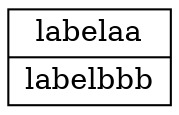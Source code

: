 digraph "label05"
{
 "aa"[shape="record",label="{labelaa|labelbbb}"]; /* record shape with label */
}